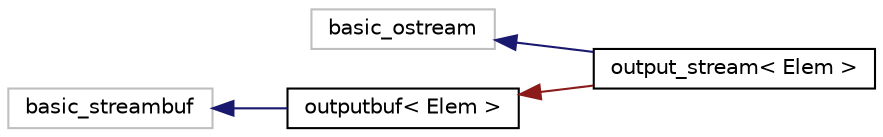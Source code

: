 digraph "Graphical Class Hierarchy"
{
 // INTERACTIVE_SVG=YES
 // LATEX_PDF_SIZE
  edge [fontname="Helvetica",fontsize="10",labelfontname="Helvetica",labelfontsize="10"];
  node [fontname="Helvetica",fontsize="10",shape=record];
  rankdir="LR";
  Node61 [label="basic_ostream",height=0.2,width=0.4,color="grey75", fillcolor="white", style="filled",tooltip=" "];
  Node61 -> Node1 [dir="back",color="midnightblue",fontsize="10",style="solid",fontname="Helvetica"];
  Node1 [label="output_stream\< Elem \>",height=0.2,width=0.4,color="black", fillcolor="white", style="filled",URL="$classoutput__stream.html",tooltip=" "];
  Node58 [label="basic_streambuf",height=0.2,width=0.4,color="grey75", fillcolor="white", style="filled",tooltip=" "];
  Node58 -> Node0 [dir="back",color="midnightblue",fontsize="10",style="solid",fontname="Helvetica"];
  Node0 [label="outputbuf\< Elem \>",height=0.2,width=0.4,color="black", fillcolor="white", style="filled",URL="$classoutputbuf.html",tooltip=" "];
  Node0 -> Node1 [dir="back",color="firebrick4",fontsize="10",style="solid",fontname="Helvetica"];
}
